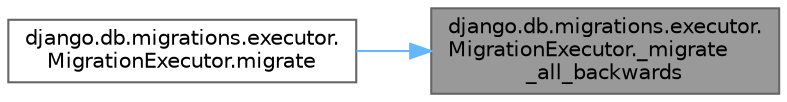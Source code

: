 digraph "django.db.migrations.executor.MigrationExecutor._migrate_all_backwards"
{
 // LATEX_PDF_SIZE
  bgcolor="transparent";
  edge [fontname=Helvetica,fontsize=10,labelfontname=Helvetica,labelfontsize=10];
  node [fontname=Helvetica,fontsize=10,shape=box,height=0.2,width=0.4];
  rankdir="RL";
  Node1 [id="Node000001",label="django.db.migrations.executor.\lMigrationExecutor._migrate\l_all_backwards",height=0.2,width=0.4,color="gray40", fillcolor="grey60", style="filled", fontcolor="black",tooltip=" "];
  Node1 -> Node2 [id="edge1_Node000001_Node000002",dir="back",color="steelblue1",style="solid",tooltip=" "];
  Node2 [id="Node000002",label="django.db.migrations.executor.\lMigrationExecutor.migrate",height=0.2,width=0.4,color="grey40", fillcolor="white", style="filled",URL="$classdjango_1_1db_1_1migrations_1_1executor_1_1_migration_executor.html#a3d41c1ebde143043232873af2bef51a1",tooltip=" "];
}
